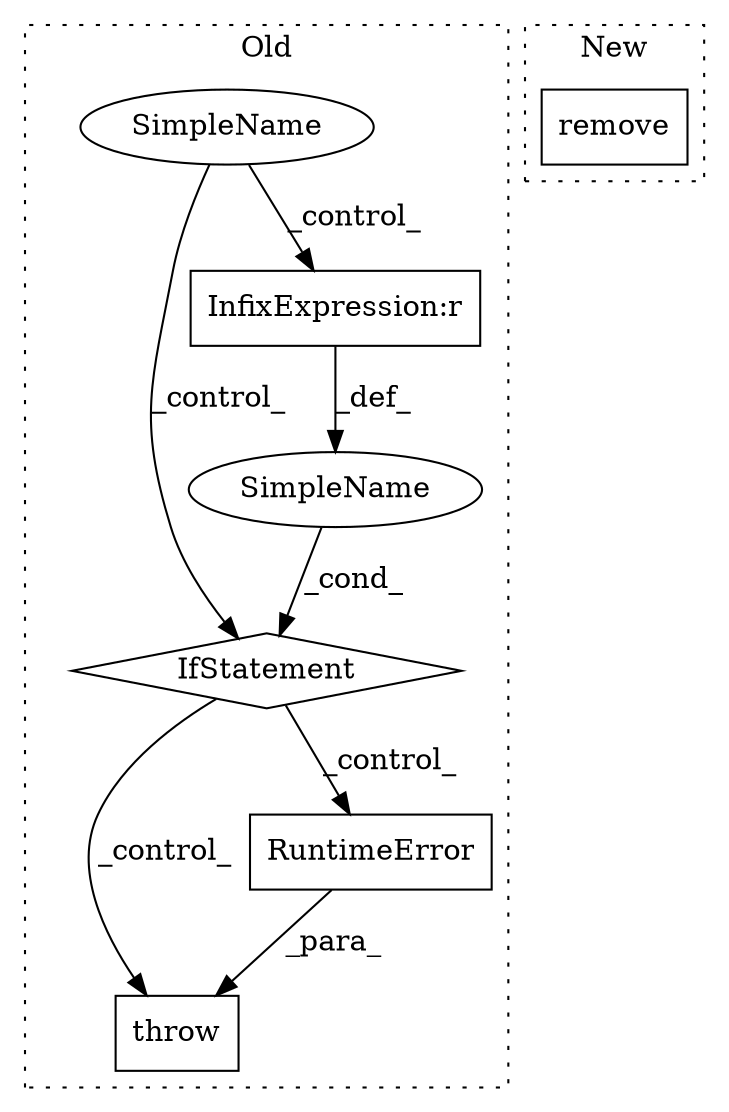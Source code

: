 digraph G {
subgraph cluster0 {
1 [label="throw" a="53" s="4862" l="6" shape="box"];
3 [label="IfStatement" a="25" s="4837,4850" l="4,2" shape="diamond"];
4 [label="SimpleName" a="42" s="" l="" shape="ellipse"];
5 [label="InfixExpression:r" a="27" s="4845" l="4" shape="box"];
6 [label="RuntimeError" a="32" s="4868,4907" l="13,1" shape="box"];
7 [label="SimpleName" a="42" s="" l="" shape="ellipse"];
label = "Old";
style="dotted";
}
subgraph cluster1 {
2 [label="remove" a="32" s="4988,4999" l="7,1" shape="box"];
label = "New";
style="dotted";
}
3 -> 1 [label="_control_"];
3 -> 6 [label="_control_"];
4 -> 3 [label="_cond_"];
5 -> 4 [label="_def_"];
6 -> 1 [label="_para_"];
7 -> 3 [label="_control_"];
7 -> 5 [label="_control_"];
}